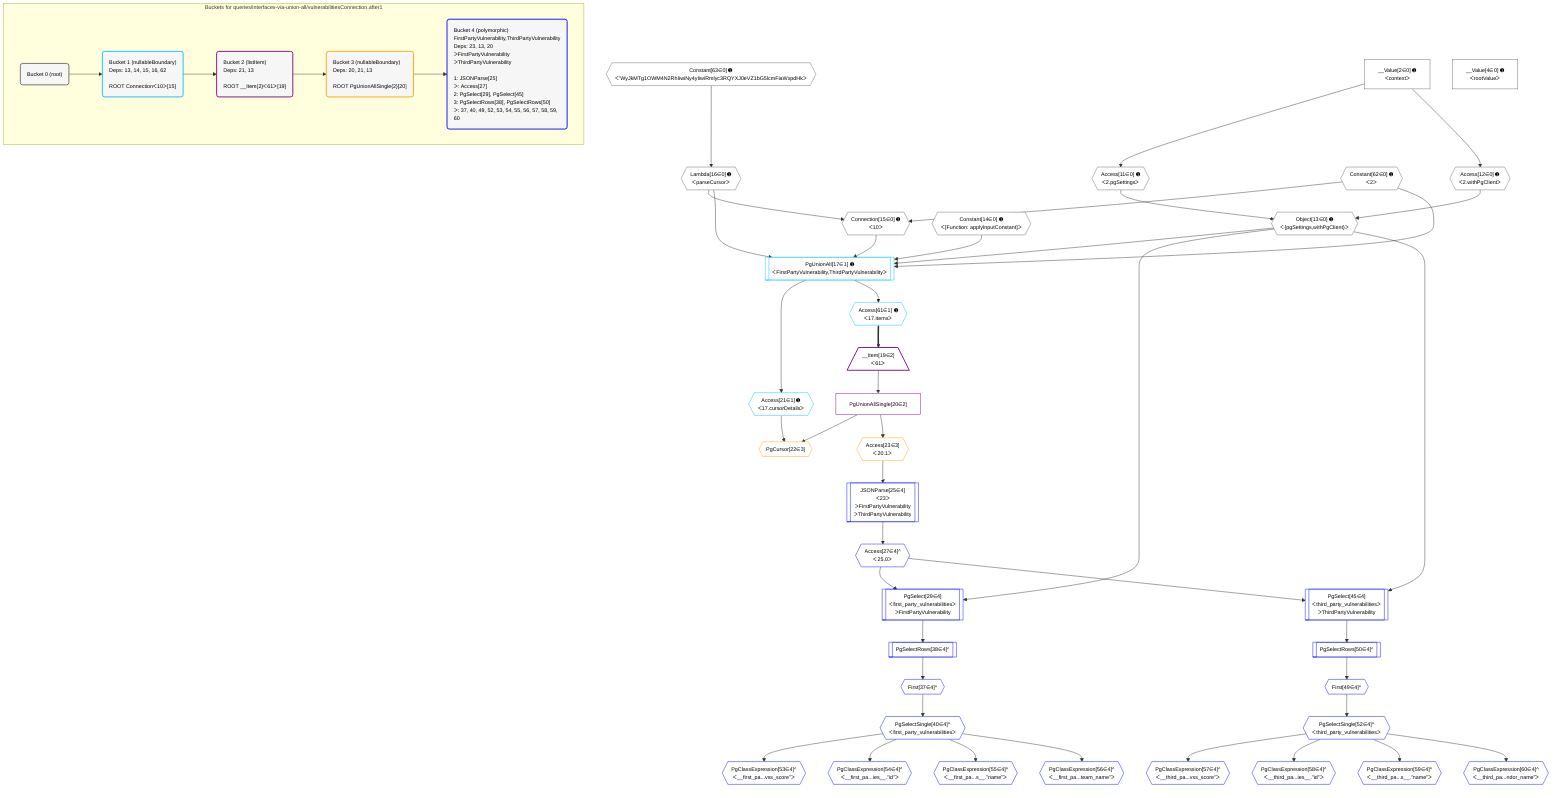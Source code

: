 %%{init: {'themeVariables': { 'fontSize': '12px'}}}%%
graph TD
    classDef path fill:#eee,stroke:#000,color:#000
    classDef plan fill:#fff,stroke-width:1px,color:#000
    classDef itemplan fill:#fff,stroke-width:2px,color:#000
    classDef unbatchedplan fill:#dff,stroke-width:1px,color:#000
    classDef sideeffectplan fill:#fcc,stroke-width:2px,color:#000
    classDef bucket fill:#f6f6f6,color:#000,stroke-width:2px,text-align:left

    subgraph "Buckets for queries/interfaces-via-union-all/vulnerabilitiesConnection.after1"
    Bucket0("Bucket 0 (root)"):::bucket
    Bucket1("Bucket 1 (nullableBoundary)<br />Deps: 13, 14, 15, 16, 62<br /><br />ROOT Connectionᐸ10ᐳ[15]"):::bucket
    Bucket2("Bucket 2 (listItem)<br />Deps: 21, 13<br /><br />ROOT __Item{2}ᐸ61ᐳ[19]"):::bucket
    Bucket3("Bucket 3 (nullableBoundary)<br />Deps: 20, 21, 13<br /><br />ROOT PgUnionAllSingle{2}[20]"):::bucket
    Bucket4("Bucket 4 (polymorphic)<br />FirstPartyVulnerability,ThirdPartyVulnerability<br />Deps: 23, 13, 20<br />ᐳFirstPartyVulnerability<br />ᐳThirdPartyVulnerability<br /><br />1: JSONParse[25]<br />ᐳ: Access[27]<br />2: PgSelect[29], PgSelect[45]<br />3: PgSelectRows[38], PgSelectRows[50]<br />ᐳ: 37, 40, 49, 52, 53, 54, 55, 56, 57, 58, 59, 60"):::bucket
    end
    Bucket0 --> Bucket1
    Bucket1 --> Bucket2
    Bucket2 --> Bucket3
    Bucket3 --> Bucket4

    %% plan dependencies
    Object13{{"Object[13∈0] ➊<br />ᐸ{pgSettings,withPgClient}ᐳ"}}:::plan
    Access11{{"Access[11∈0] ➊<br />ᐸ2.pgSettingsᐳ"}}:::plan
    Access12{{"Access[12∈0] ➊<br />ᐸ2.withPgClientᐳ"}}:::plan
    Access11 & Access12 --> Object13
    Connection15{{"Connection[15∈0] ➊<br />ᐸ10ᐳ"}}:::plan
    Constant62{{"Constant[62∈0] ➊<br />ᐸ2ᐳ"}}:::plan
    Lambda16{{"Lambda[16∈0] ➊<br />ᐸparseCursorᐳ"}}:::plan
    Constant62 & Lambda16 --> Connection15
    __Value2["__Value[2∈0] ➊<br />ᐸcontextᐳ"]:::plan
    __Value2 --> Access11
    __Value2 --> Access12
    Constant63{{"Constant[63∈0] ➊<br />ᐸ'WyJkMTg1OWM4N2RhIiwiNy4yIiwiRmlyc3RQYXJ0eVZ1bG5lcmFiaWxpdHkᐳ"}}:::plan
    Constant63 --> Lambda16
    __Value4["__Value[4∈0] ➊<br />ᐸrootValueᐳ"]:::plan
    Constant14{{"Constant[14∈0] ➊<br />ᐸ[Function: applyInputConstant]ᐳ"}}:::plan
    PgUnionAll17[["PgUnionAll[17∈1] ➊<br />ᐸFirstPartyVulnerability,ThirdPartyVulnerabilityᐳ"]]:::plan
    Object13 & Constant14 & Connection15 & Lambda16 & Constant62 --> PgUnionAll17
    Access21{{"Access[21∈1] ➊<br />ᐸ17.cursorDetailsᐳ"}}:::plan
    PgUnionAll17 --> Access21
    Access61{{"Access[61∈1] ➊<br />ᐸ17.itemsᐳ"}}:::plan
    PgUnionAll17 --> Access61
    __Item19[/"__Item[19∈2]<br />ᐸ61ᐳ"\]:::itemplan
    Access61 ==> __Item19
    PgUnionAllSingle20["PgUnionAllSingle[20∈2]"]:::plan
    __Item19 --> PgUnionAllSingle20
    PgCursor22{{"PgCursor[22∈3]"}}:::plan
    PgUnionAllSingle20 & Access21 --> PgCursor22
    Access23{{"Access[23∈3]<br />ᐸ20.1ᐳ"}}:::plan
    PgUnionAllSingle20 --> Access23
    PgSelect29[["PgSelect[29∈4]<br />ᐸfirst_party_vulnerabilitiesᐳ<br />ᐳFirstPartyVulnerability"]]:::plan
    Access27{{"Access[27∈4]^<br />ᐸ25.0ᐳ"}}:::plan
    Object13 & Access27 --> PgSelect29
    PgSelect45[["PgSelect[45∈4]<br />ᐸthird_party_vulnerabilitiesᐳ<br />ᐳThirdPartyVulnerability"]]:::plan
    Object13 & Access27 --> PgSelect45
    JSONParse25[["JSONParse[25∈4]<br />ᐸ23ᐳ<br />ᐳFirstPartyVulnerability<br />ᐳThirdPartyVulnerability"]]:::plan
    Access23 --> JSONParse25
    JSONParse25 --> Access27
    First37{{"First[37∈4]^"}}:::plan
    PgSelectRows38[["PgSelectRows[38∈4]^"]]:::plan
    PgSelectRows38 --> First37
    PgSelect29 --> PgSelectRows38
    PgSelectSingle40{{"PgSelectSingle[40∈4]^<br />ᐸfirst_party_vulnerabilitiesᐳ"}}:::plan
    First37 --> PgSelectSingle40
    First49{{"First[49∈4]^"}}:::plan
    PgSelectRows50[["PgSelectRows[50∈4]^"]]:::plan
    PgSelectRows50 --> First49
    PgSelect45 --> PgSelectRows50
    PgSelectSingle52{{"PgSelectSingle[52∈4]^<br />ᐸthird_party_vulnerabilitiesᐳ"}}:::plan
    First49 --> PgSelectSingle52
    PgClassExpression53{{"PgClassExpression[53∈4]^<br />ᐸ__first_pa...vss_score”ᐳ"}}:::plan
    PgSelectSingle40 --> PgClassExpression53
    PgClassExpression54{{"PgClassExpression[54∈4]^<br />ᐸ__first_pa...ies__.”id”ᐳ"}}:::plan
    PgSelectSingle40 --> PgClassExpression54
    PgClassExpression55{{"PgClassExpression[55∈4]^<br />ᐸ__first_pa...s__.”name”ᐳ"}}:::plan
    PgSelectSingle40 --> PgClassExpression55
    PgClassExpression56{{"PgClassExpression[56∈4]^<br />ᐸ__first_pa...team_name”ᐳ"}}:::plan
    PgSelectSingle40 --> PgClassExpression56
    PgClassExpression57{{"PgClassExpression[57∈4]^<br />ᐸ__third_pa...vss_score”ᐳ"}}:::plan
    PgSelectSingle52 --> PgClassExpression57
    PgClassExpression58{{"PgClassExpression[58∈4]^<br />ᐸ__third_pa...ies__.”id”ᐳ"}}:::plan
    PgSelectSingle52 --> PgClassExpression58
    PgClassExpression59{{"PgClassExpression[59∈4]^<br />ᐸ__third_pa...s__.”name”ᐳ"}}:::plan
    PgSelectSingle52 --> PgClassExpression59
    PgClassExpression60{{"PgClassExpression[60∈4]^<br />ᐸ__third_pa...ndor_name”ᐳ"}}:::plan
    PgSelectSingle52 --> PgClassExpression60

    %% define steps
    classDef bucket0 stroke:#696969
    class Bucket0,__Value2,__Value4,Access11,Access12,Object13,Constant14,Connection15,Lambda16,Constant62,Constant63 bucket0
    classDef bucket1 stroke:#00bfff
    class Bucket1,PgUnionAll17,Access21,Access61 bucket1
    classDef bucket2 stroke:#7f007f
    class Bucket2,__Item19,PgUnionAllSingle20 bucket2
    classDef bucket3 stroke:#ffa500
    class Bucket3,PgCursor22,Access23 bucket3
    classDef bucket4 stroke:#0000ff
    class Bucket4,JSONParse25,Access27,PgSelect29,First37,PgSelectRows38,PgSelectSingle40,PgSelect45,First49,PgSelectRows50,PgSelectSingle52,PgClassExpression53,PgClassExpression54,PgClassExpression55,PgClassExpression56,PgClassExpression57,PgClassExpression58,PgClassExpression59,PgClassExpression60 bucket4
